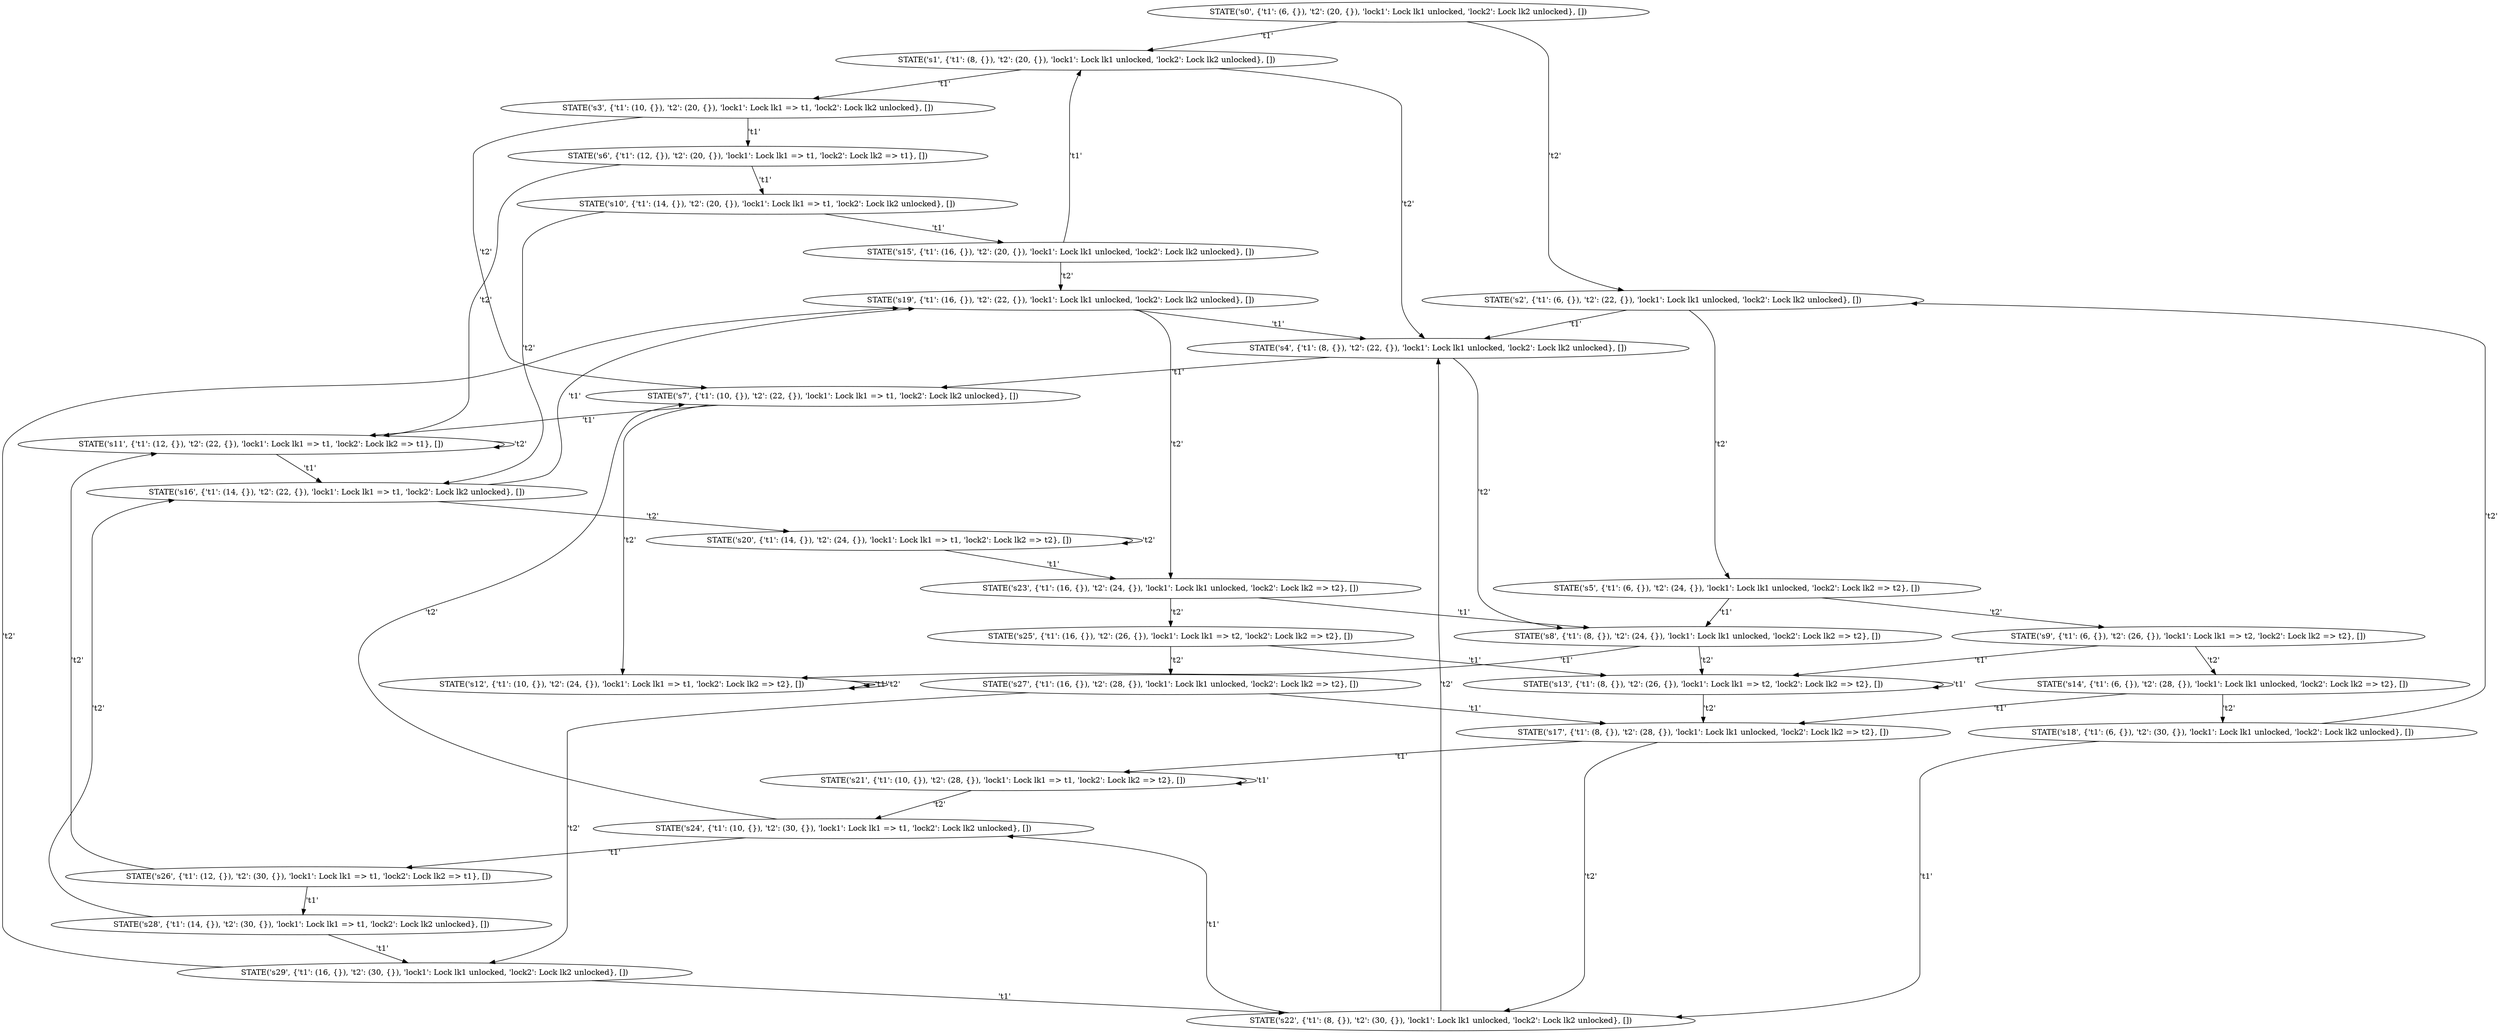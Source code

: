// The Test Table
digraph {
	"'s0'" [label="STATE('s0', {'t1': (6, {}), 't2': (20, {}), 'lock1': Lock lk1 unlocked, 'lock2': Lock lk2 unlocked}, [])"]
	"'s1'" [label="STATE('s1', {'t1': (8, {}), 't2': (20, {}), 'lock1': Lock lk1 unlocked, 'lock2': Lock lk2 unlocked}, [])"]
	"'s2'" [label="STATE('s2', {'t1': (6, {}), 't2': (22, {}), 'lock1': Lock lk1 unlocked, 'lock2': Lock lk2 unlocked}, [])"]
	"'s3'" [label="STATE('s3', {'t1': (10, {}), 't2': (20, {}), 'lock1': Lock lk1 => t1, 'lock2': Lock lk2 unlocked}, [])"]
	"'s4'" [label="STATE('s4', {'t1': (8, {}), 't2': (22, {}), 'lock1': Lock lk1 unlocked, 'lock2': Lock lk2 unlocked}, [])"]
	"'s5'" [label="STATE('s5', {'t1': (6, {}), 't2': (24, {}), 'lock1': Lock lk1 unlocked, 'lock2': Lock lk2 => t2}, [])"]
	"'s6'" [label="STATE('s6', {'t1': (12, {}), 't2': (20, {}), 'lock1': Lock lk1 => t1, 'lock2': Lock lk2 => t1}, [])"]
	"'s7'" [label="STATE('s7', {'t1': (10, {}), 't2': (22, {}), 'lock1': Lock lk1 => t1, 'lock2': Lock lk2 unlocked}, [])"]
	"'s8'" [label="STATE('s8', {'t1': (8, {}), 't2': (24, {}), 'lock1': Lock lk1 unlocked, 'lock2': Lock lk2 => t2}, [])"]
	"'s9'" [label="STATE('s9', {'t1': (6, {}), 't2': (26, {}), 'lock1': Lock lk1 => t2, 'lock2': Lock lk2 => t2}, [])"]
	"'s10'" [label="STATE('s10', {'t1': (14, {}), 't2': (20, {}), 'lock1': Lock lk1 => t1, 'lock2': Lock lk2 unlocked}, [])"]
	"'s11'" [label="STATE('s11', {'t1': (12, {}), 't2': (22, {}), 'lock1': Lock lk1 => t1, 'lock2': Lock lk2 => t1}, [])"]
	"'s12'" [label="STATE('s12', {'t1': (10, {}), 't2': (24, {}), 'lock1': Lock lk1 => t1, 'lock2': Lock lk2 => t2}, [])"]
	"'s13'" [label="STATE('s13', {'t1': (8, {}), 't2': (26, {}), 'lock1': Lock lk1 => t2, 'lock2': Lock lk2 => t2}, [])"]
	"'s14'" [label="STATE('s14', {'t1': (6, {}), 't2': (28, {}), 'lock1': Lock lk1 unlocked, 'lock2': Lock lk2 => t2}, [])"]
	"'s15'" [label="STATE('s15', {'t1': (16, {}), 't2': (20, {}), 'lock1': Lock lk1 unlocked, 'lock2': Lock lk2 unlocked}, [])"]
	"'s16'" [label="STATE('s16', {'t1': (14, {}), 't2': (22, {}), 'lock1': Lock lk1 => t1, 'lock2': Lock lk2 unlocked}, [])"]
	"'s17'" [label="STATE('s17', {'t1': (8, {}), 't2': (28, {}), 'lock1': Lock lk1 unlocked, 'lock2': Lock lk2 => t2}, [])"]
	"'s18'" [label="STATE('s18', {'t1': (6, {}), 't2': (30, {}), 'lock1': Lock lk1 unlocked, 'lock2': Lock lk2 unlocked}, [])"]
	"'s19'" [label="STATE('s19', {'t1': (16, {}), 't2': (22, {}), 'lock1': Lock lk1 unlocked, 'lock2': Lock lk2 unlocked}, [])"]
	"'s20'" [label="STATE('s20', {'t1': (14, {}), 't2': (24, {}), 'lock1': Lock lk1 => t1, 'lock2': Lock lk2 => t2}, [])"]
	"'s21'" [label="STATE('s21', {'t1': (10, {}), 't2': (28, {}), 'lock1': Lock lk1 => t1, 'lock2': Lock lk2 => t2}, [])"]
	"'s22'" [label="STATE('s22', {'t1': (8, {}), 't2': (30, {}), 'lock1': Lock lk1 unlocked, 'lock2': Lock lk2 unlocked}, [])"]
	"'s23'" [label="STATE('s23', {'t1': (16, {}), 't2': (24, {}), 'lock1': Lock lk1 unlocked, 'lock2': Lock lk2 => t2}, [])"]
	"'s24'" [label="STATE('s24', {'t1': (10, {}), 't2': (30, {}), 'lock1': Lock lk1 => t1, 'lock2': Lock lk2 unlocked}, [])"]
	"'s25'" [label="STATE('s25', {'t1': (16, {}), 't2': (26, {}), 'lock1': Lock lk1 => t2, 'lock2': Lock lk2 => t2}, [])"]
	"'s26'" [label="STATE('s26', {'t1': (12, {}), 't2': (30, {}), 'lock1': Lock lk1 => t1, 'lock2': Lock lk2 => t1}, [])"]
	"'s27'" [label="STATE('s27', {'t1': (16, {}), 't2': (28, {}), 'lock1': Lock lk1 unlocked, 'lock2': Lock lk2 => t2}, [])"]
	"'s28'" [label="STATE('s28', {'t1': (14, {}), 't2': (30, {}), 'lock1': Lock lk1 => t1, 'lock2': Lock lk2 unlocked}, [])"]
	"'s29'" [label="STATE('s29', {'t1': (16, {}), 't2': (30, {}), 'lock1': Lock lk1 unlocked, 'lock2': Lock lk2 unlocked}, [])"]
	"'s0'" -> "'s1'" [label="'t1'"]
	"'s0'" -> "'s2'" [label="'t2'"]
	"'s1'" -> "'s3'" [label="'t1'"]
	"'s1'" -> "'s4'" [label="'t2'"]
	"'s2'" -> "'s4'" [label="'t1'"]
	"'s2'" -> "'s5'" [label="'t2'"]
	"'s3'" -> "'s6'" [label="'t1'"]
	"'s3'" -> "'s7'" [label="'t2'"]
	"'s4'" -> "'s7'" [label="'t1'"]
	"'s4'" -> "'s8'" [label="'t2'"]
	"'s5'" -> "'s8'" [label="'t1'"]
	"'s5'" -> "'s9'" [label="'t2'"]
	"'s6'" -> "'s10'" [label="'t1'"]
	"'s6'" -> "'s11'" [label="'t2'"]
	"'s7'" -> "'s11'" [label="'t1'"]
	"'s7'" -> "'s12'" [label="'t2'"]
	"'s8'" -> "'s12'" [label="'t1'"]
	"'s8'" -> "'s13'" [label="'t2'"]
	"'s9'" -> "'s13'" [label="'t1'"]
	"'s9'" -> "'s14'" [label="'t2'"]
	"'s10'" -> "'s15'" [label="'t1'"]
	"'s10'" -> "'s16'" [label="'t2'"]
	"'s11'" -> "'s16'" [label="'t1'"]
	"'s11'" -> "'s11'" [label="'t2'"]
	"'s12'" -> "'s12'" [label="'t1'"]
	"'s12'" -> "'s12'" [label="'t2'"]
	"'s13'" -> "'s13'" [label="'t1'"]
	"'s13'" -> "'s17'" [label="'t2'"]
	"'s14'" -> "'s17'" [label="'t1'"]
	"'s14'" -> "'s18'" [label="'t2'"]
	"'s15'" -> "'s1'" [label="'t1'"]
	"'s15'" -> "'s19'" [label="'t2'"]
	"'s16'" -> "'s19'" [label="'t1'"]
	"'s16'" -> "'s20'" [label="'t2'"]
	"'s17'" -> "'s21'" [label="'t1'"]
	"'s17'" -> "'s22'" [label="'t2'"]
	"'s18'" -> "'s22'" [label="'t1'"]
	"'s18'" -> "'s2'" [label="'t2'"]
	"'s19'" -> "'s4'" [label="'t1'"]
	"'s19'" -> "'s23'" [label="'t2'"]
	"'s20'" -> "'s23'" [label="'t1'"]
	"'s20'" -> "'s20'" [label="'t2'"]
	"'s21'" -> "'s21'" [label="'t1'"]
	"'s21'" -> "'s24'" [label="'t2'"]
	"'s22'" -> "'s24'" [label="'t1'"]
	"'s22'" -> "'s4'" [label="'t2'"]
	"'s23'" -> "'s8'" [label="'t1'"]
	"'s23'" -> "'s25'" [label="'t2'"]
	"'s24'" -> "'s26'" [label="'t1'"]
	"'s24'" -> "'s7'" [label="'t2'"]
	"'s25'" -> "'s13'" [label="'t1'"]
	"'s25'" -> "'s27'" [label="'t2'"]
	"'s26'" -> "'s28'" [label="'t1'"]
	"'s26'" -> "'s11'" [label="'t2'"]
	"'s27'" -> "'s17'" [label="'t1'"]
	"'s27'" -> "'s29'" [label="'t2'"]
	"'s28'" -> "'s29'" [label="'t1'"]
	"'s28'" -> "'s16'" [label="'t2'"]
	"'s29'" -> "'s22'" [label="'t1'"]
	"'s29'" -> "'s19'" [label="'t2'"]
}
